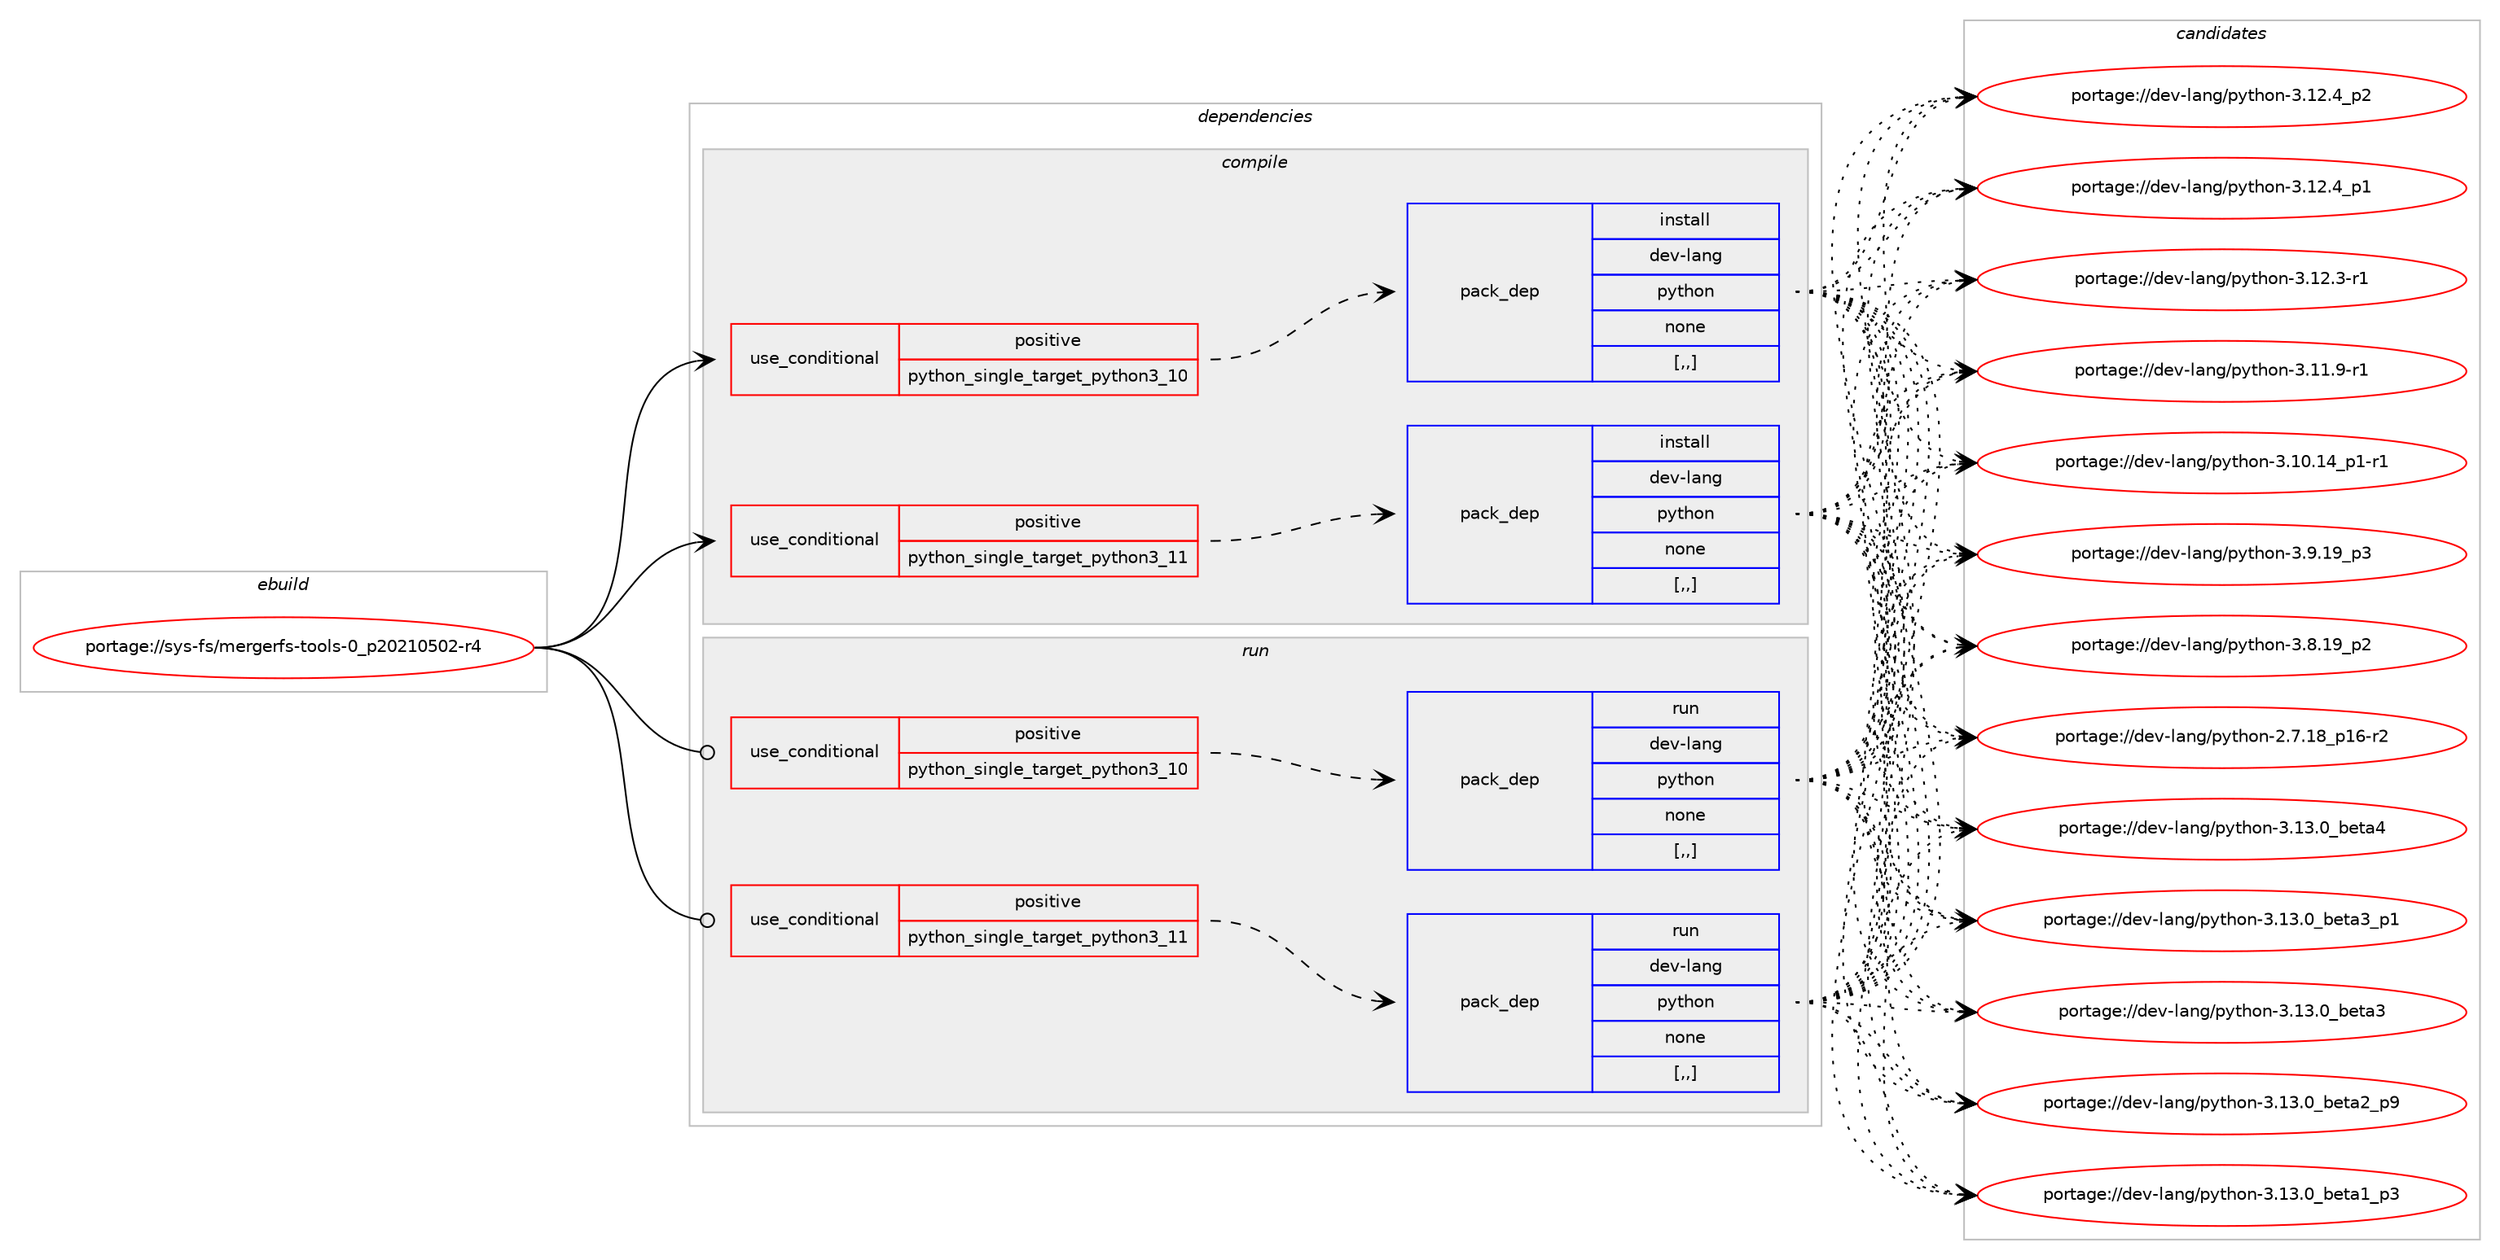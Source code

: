 digraph prolog {

# *************
# Graph options
# *************

newrank=true;
concentrate=true;
compound=true;
graph [rankdir=LR,fontname=Helvetica,fontsize=10,ranksep=1.5];#, ranksep=2.5, nodesep=0.2];
edge  [arrowhead=vee];
node  [fontname=Helvetica,fontsize=10];

# **********
# The ebuild
# **********

subgraph cluster_leftcol {
color=gray;
label=<<i>ebuild</i>>;
id [label="portage://sys-fs/mergerfs-tools-0_p20210502-r4", color=red, width=4, href="../sys-fs/mergerfs-tools-0_p20210502-r4.svg"];
}

# ****************
# The dependencies
# ****************

subgraph cluster_midcol {
color=gray;
label=<<i>dependencies</i>>;
subgraph cluster_compile {
fillcolor="#eeeeee";
style=filled;
label=<<i>compile</i>>;
subgraph cond116341 {
dependency436791 [label=<<TABLE BORDER="0" CELLBORDER="1" CELLSPACING="0" CELLPADDING="4"><TR><TD ROWSPAN="3" CELLPADDING="10">use_conditional</TD></TR><TR><TD>positive</TD></TR><TR><TD>python_single_target_python3_10</TD></TR></TABLE>>, shape=none, color=red];
subgraph pack317481 {
dependency436792 [label=<<TABLE BORDER="0" CELLBORDER="1" CELLSPACING="0" CELLPADDING="4" WIDTH="220"><TR><TD ROWSPAN="6" CELLPADDING="30">pack_dep</TD></TR><TR><TD WIDTH="110">install</TD></TR><TR><TD>dev-lang</TD></TR><TR><TD>python</TD></TR><TR><TD>none</TD></TR><TR><TD>[,,]</TD></TR></TABLE>>, shape=none, color=blue];
}
dependency436791:e -> dependency436792:w [weight=20,style="dashed",arrowhead="vee"];
}
id:e -> dependency436791:w [weight=20,style="solid",arrowhead="vee"];
subgraph cond116342 {
dependency436793 [label=<<TABLE BORDER="0" CELLBORDER="1" CELLSPACING="0" CELLPADDING="4"><TR><TD ROWSPAN="3" CELLPADDING="10">use_conditional</TD></TR><TR><TD>positive</TD></TR><TR><TD>python_single_target_python3_11</TD></TR></TABLE>>, shape=none, color=red];
subgraph pack317482 {
dependency436794 [label=<<TABLE BORDER="0" CELLBORDER="1" CELLSPACING="0" CELLPADDING="4" WIDTH="220"><TR><TD ROWSPAN="6" CELLPADDING="30">pack_dep</TD></TR><TR><TD WIDTH="110">install</TD></TR><TR><TD>dev-lang</TD></TR><TR><TD>python</TD></TR><TR><TD>none</TD></TR><TR><TD>[,,]</TD></TR></TABLE>>, shape=none, color=blue];
}
dependency436793:e -> dependency436794:w [weight=20,style="dashed",arrowhead="vee"];
}
id:e -> dependency436793:w [weight=20,style="solid",arrowhead="vee"];
}
subgraph cluster_compileandrun {
fillcolor="#eeeeee";
style=filled;
label=<<i>compile and run</i>>;
}
subgraph cluster_run {
fillcolor="#eeeeee";
style=filled;
label=<<i>run</i>>;
subgraph cond116343 {
dependency436795 [label=<<TABLE BORDER="0" CELLBORDER="1" CELLSPACING="0" CELLPADDING="4"><TR><TD ROWSPAN="3" CELLPADDING="10">use_conditional</TD></TR><TR><TD>positive</TD></TR><TR><TD>python_single_target_python3_10</TD></TR></TABLE>>, shape=none, color=red];
subgraph pack317483 {
dependency436796 [label=<<TABLE BORDER="0" CELLBORDER="1" CELLSPACING="0" CELLPADDING="4" WIDTH="220"><TR><TD ROWSPAN="6" CELLPADDING="30">pack_dep</TD></TR><TR><TD WIDTH="110">run</TD></TR><TR><TD>dev-lang</TD></TR><TR><TD>python</TD></TR><TR><TD>none</TD></TR><TR><TD>[,,]</TD></TR></TABLE>>, shape=none, color=blue];
}
dependency436795:e -> dependency436796:w [weight=20,style="dashed",arrowhead="vee"];
}
id:e -> dependency436795:w [weight=20,style="solid",arrowhead="odot"];
subgraph cond116344 {
dependency436797 [label=<<TABLE BORDER="0" CELLBORDER="1" CELLSPACING="0" CELLPADDING="4"><TR><TD ROWSPAN="3" CELLPADDING="10">use_conditional</TD></TR><TR><TD>positive</TD></TR><TR><TD>python_single_target_python3_11</TD></TR></TABLE>>, shape=none, color=red];
subgraph pack317484 {
dependency436798 [label=<<TABLE BORDER="0" CELLBORDER="1" CELLSPACING="0" CELLPADDING="4" WIDTH="220"><TR><TD ROWSPAN="6" CELLPADDING="30">pack_dep</TD></TR><TR><TD WIDTH="110">run</TD></TR><TR><TD>dev-lang</TD></TR><TR><TD>python</TD></TR><TR><TD>none</TD></TR><TR><TD>[,,]</TD></TR></TABLE>>, shape=none, color=blue];
}
dependency436797:e -> dependency436798:w [weight=20,style="dashed",arrowhead="vee"];
}
id:e -> dependency436797:w [weight=20,style="solid",arrowhead="odot"];
}
}

# **************
# The candidates
# **************

subgraph cluster_choices {
rank=same;
color=gray;
label=<<i>candidates</i>>;

subgraph choice317481 {
color=black;
nodesep=1;
choice1001011184510897110103471121211161041111104551464951464895981011169752 [label="portage://dev-lang/python-3.13.0_beta4", color=red, width=4,href="../dev-lang/python-3.13.0_beta4.svg"];
choice10010111845108971101034711212111610411111045514649514648959810111697519511249 [label="portage://dev-lang/python-3.13.0_beta3_p1", color=red, width=4,href="../dev-lang/python-3.13.0_beta3_p1.svg"];
choice1001011184510897110103471121211161041111104551464951464895981011169751 [label="portage://dev-lang/python-3.13.0_beta3", color=red, width=4,href="../dev-lang/python-3.13.0_beta3.svg"];
choice10010111845108971101034711212111610411111045514649514648959810111697509511257 [label="portage://dev-lang/python-3.13.0_beta2_p9", color=red, width=4,href="../dev-lang/python-3.13.0_beta2_p9.svg"];
choice10010111845108971101034711212111610411111045514649514648959810111697499511251 [label="portage://dev-lang/python-3.13.0_beta1_p3", color=red, width=4,href="../dev-lang/python-3.13.0_beta1_p3.svg"];
choice100101118451089711010347112121116104111110455146495046529511250 [label="portage://dev-lang/python-3.12.4_p2", color=red, width=4,href="../dev-lang/python-3.12.4_p2.svg"];
choice100101118451089711010347112121116104111110455146495046529511249 [label="portage://dev-lang/python-3.12.4_p1", color=red, width=4,href="../dev-lang/python-3.12.4_p1.svg"];
choice100101118451089711010347112121116104111110455146495046514511449 [label="portage://dev-lang/python-3.12.3-r1", color=red, width=4,href="../dev-lang/python-3.12.3-r1.svg"];
choice100101118451089711010347112121116104111110455146494946574511449 [label="portage://dev-lang/python-3.11.9-r1", color=red, width=4,href="../dev-lang/python-3.11.9-r1.svg"];
choice100101118451089711010347112121116104111110455146494846495295112494511449 [label="portage://dev-lang/python-3.10.14_p1-r1", color=red, width=4,href="../dev-lang/python-3.10.14_p1-r1.svg"];
choice100101118451089711010347112121116104111110455146574649579511251 [label="portage://dev-lang/python-3.9.19_p3", color=red, width=4,href="../dev-lang/python-3.9.19_p3.svg"];
choice100101118451089711010347112121116104111110455146564649579511250 [label="portage://dev-lang/python-3.8.19_p2", color=red, width=4,href="../dev-lang/python-3.8.19_p2.svg"];
choice100101118451089711010347112121116104111110455046554649569511249544511450 [label="portage://dev-lang/python-2.7.18_p16-r2", color=red, width=4,href="../dev-lang/python-2.7.18_p16-r2.svg"];
dependency436792:e -> choice1001011184510897110103471121211161041111104551464951464895981011169752:w [style=dotted,weight="100"];
dependency436792:e -> choice10010111845108971101034711212111610411111045514649514648959810111697519511249:w [style=dotted,weight="100"];
dependency436792:e -> choice1001011184510897110103471121211161041111104551464951464895981011169751:w [style=dotted,weight="100"];
dependency436792:e -> choice10010111845108971101034711212111610411111045514649514648959810111697509511257:w [style=dotted,weight="100"];
dependency436792:e -> choice10010111845108971101034711212111610411111045514649514648959810111697499511251:w [style=dotted,weight="100"];
dependency436792:e -> choice100101118451089711010347112121116104111110455146495046529511250:w [style=dotted,weight="100"];
dependency436792:e -> choice100101118451089711010347112121116104111110455146495046529511249:w [style=dotted,weight="100"];
dependency436792:e -> choice100101118451089711010347112121116104111110455146495046514511449:w [style=dotted,weight="100"];
dependency436792:e -> choice100101118451089711010347112121116104111110455146494946574511449:w [style=dotted,weight="100"];
dependency436792:e -> choice100101118451089711010347112121116104111110455146494846495295112494511449:w [style=dotted,weight="100"];
dependency436792:e -> choice100101118451089711010347112121116104111110455146574649579511251:w [style=dotted,weight="100"];
dependency436792:e -> choice100101118451089711010347112121116104111110455146564649579511250:w [style=dotted,weight="100"];
dependency436792:e -> choice100101118451089711010347112121116104111110455046554649569511249544511450:w [style=dotted,weight="100"];
}
subgraph choice317482 {
color=black;
nodesep=1;
choice1001011184510897110103471121211161041111104551464951464895981011169752 [label="portage://dev-lang/python-3.13.0_beta4", color=red, width=4,href="../dev-lang/python-3.13.0_beta4.svg"];
choice10010111845108971101034711212111610411111045514649514648959810111697519511249 [label="portage://dev-lang/python-3.13.0_beta3_p1", color=red, width=4,href="../dev-lang/python-3.13.0_beta3_p1.svg"];
choice1001011184510897110103471121211161041111104551464951464895981011169751 [label="portage://dev-lang/python-3.13.0_beta3", color=red, width=4,href="../dev-lang/python-3.13.0_beta3.svg"];
choice10010111845108971101034711212111610411111045514649514648959810111697509511257 [label="portage://dev-lang/python-3.13.0_beta2_p9", color=red, width=4,href="../dev-lang/python-3.13.0_beta2_p9.svg"];
choice10010111845108971101034711212111610411111045514649514648959810111697499511251 [label="portage://dev-lang/python-3.13.0_beta1_p3", color=red, width=4,href="../dev-lang/python-3.13.0_beta1_p3.svg"];
choice100101118451089711010347112121116104111110455146495046529511250 [label="portage://dev-lang/python-3.12.4_p2", color=red, width=4,href="../dev-lang/python-3.12.4_p2.svg"];
choice100101118451089711010347112121116104111110455146495046529511249 [label="portage://dev-lang/python-3.12.4_p1", color=red, width=4,href="../dev-lang/python-3.12.4_p1.svg"];
choice100101118451089711010347112121116104111110455146495046514511449 [label="portage://dev-lang/python-3.12.3-r1", color=red, width=4,href="../dev-lang/python-3.12.3-r1.svg"];
choice100101118451089711010347112121116104111110455146494946574511449 [label="portage://dev-lang/python-3.11.9-r1", color=red, width=4,href="../dev-lang/python-3.11.9-r1.svg"];
choice100101118451089711010347112121116104111110455146494846495295112494511449 [label="portage://dev-lang/python-3.10.14_p1-r1", color=red, width=4,href="../dev-lang/python-3.10.14_p1-r1.svg"];
choice100101118451089711010347112121116104111110455146574649579511251 [label="portage://dev-lang/python-3.9.19_p3", color=red, width=4,href="../dev-lang/python-3.9.19_p3.svg"];
choice100101118451089711010347112121116104111110455146564649579511250 [label="portage://dev-lang/python-3.8.19_p2", color=red, width=4,href="../dev-lang/python-3.8.19_p2.svg"];
choice100101118451089711010347112121116104111110455046554649569511249544511450 [label="portage://dev-lang/python-2.7.18_p16-r2", color=red, width=4,href="../dev-lang/python-2.7.18_p16-r2.svg"];
dependency436794:e -> choice1001011184510897110103471121211161041111104551464951464895981011169752:w [style=dotted,weight="100"];
dependency436794:e -> choice10010111845108971101034711212111610411111045514649514648959810111697519511249:w [style=dotted,weight="100"];
dependency436794:e -> choice1001011184510897110103471121211161041111104551464951464895981011169751:w [style=dotted,weight="100"];
dependency436794:e -> choice10010111845108971101034711212111610411111045514649514648959810111697509511257:w [style=dotted,weight="100"];
dependency436794:e -> choice10010111845108971101034711212111610411111045514649514648959810111697499511251:w [style=dotted,weight="100"];
dependency436794:e -> choice100101118451089711010347112121116104111110455146495046529511250:w [style=dotted,weight="100"];
dependency436794:e -> choice100101118451089711010347112121116104111110455146495046529511249:w [style=dotted,weight="100"];
dependency436794:e -> choice100101118451089711010347112121116104111110455146495046514511449:w [style=dotted,weight="100"];
dependency436794:e -> choice100101118451089711010347112121116104111110455146494946574511449:w [style=dotted,weight="100"];
dependency436794:e -> choice100101118451089711010347112121116104111110455146494846495295112494511449:w [style=dotted,weight="100"];
dependency436794:e -> choice100101118451089711010347112121116104111110455146574649579511251:w [style=dotted,weight="100"];
dependency436794:e -> choice100101118451089711010347112121116104111110455146564649579511250:w [style=dotted,weight="100"];
dependency436794:e -> choice100101118451089711010347112121116104111110455046554649569511249544511450:w [style=dotted,weight="100"];
}
subgraph choice317483 {
color=black;
nodesep=1;
choice1001011184510897110103471121211161041111104551464951464895981011169752 [label="portage://dev-lang/python-3.13.0_beta4", color=red, width=4,href="../dev-lang/python-3.13.0_beta4.svg"];
choice10010111845108971101034711212111610411111045514649514648959810111697519511249 [label="portage://dev-lang/python-3.13.0_beta3_p1", color=red, width=4,href="../dev-lang/python-3.13.0_beta3_p1.svg"];
choice1001011184510897110103471121211161041111104551464951464895981011169751 [label="portage://dev-lang/python-3.13.0_beta3", color=red, width=4,href="../dev-lang/python-3.13.0_beta3.svg"];
choice10010111845108971101034711212111610411111045514649514648959810111697509511257 [label="portage://dev-lang/python-3.13.0_beta2_p9", color=red, width=4,href="../dev-lang/python-3.13.0_beta2_p9.svg"];
choice10010111845108971101034711212111610411111045514649514648959810111697499511251 [label="portage://dev-lang/python-3.13.0_beta1_p3", color=red, width=4,href="../dev-lang/python-3.13.0_beta1_p3.svg"];
choice100101118451089711010347112121116104111110455146495046529511250 [label="portage://dev-lang/python-3.12.4_p2", color=red, width=4,href="../dev-lang/python-3.12.4_p2.svg"];
choice100101118451089711010347112121116104111110455146495046529511249 [label="portage://dev-lang/python-3.12.4_p1", color=red, width=4,href="../dev-lang/python-3.12.4_p1.svg"];
choice100101118451089711010347112121116104111110455146495046514511449 [label="portage://dev-lang/python-3.12.3-r1", color=red, width=4,href="../dev-lang/python-3.12.3-r1.svg"];
choice100101118451089711010347112121116104111110455146494946574511449 [label="portage://dev-lang/python-3.11.9-r1", color=red, width=4,href="../dev-lang/python-3.11.9-r1.svg"];
choice100101118451089711010347112121116104111110455146494846495295112494511449 [label="portage://dev-lang/python-3.10.14_p1-r1", color=red, width=4,href="../dev-lang/python-3.10.14_p1-r1.svg"];
choice100101118451089711010347112121116104111110455146574649579511251 [label="portage://dev-lang/python-3.9.19_p3", color=red, width=4,href="../dev-lang/python-3.9.19_p3.svg"];
choice100101118451089711010347112121116104111110455146564649579511250 [label="portage://dev-lang/python-3.8.19_p2", color=red, width=4,href="../dev-lang/python-3.8.19_p2.svg"];
choice100101118451089711010347112121116104111110455046554649569511249544511450 [label="portage://dev-lang/python-2.7.18_p16-r2", color=red, width=4,href="../dev-lang/python-2.7.18_p16-r2.svg"];
dependency436796:e -> choice1001011184510897110103471121211161041111104551464951464895981011169752:w [style=dotted,weight="100"];
dependency436796:e -> choice10010111845108971101034711212111610411111045514649514648959810111697519511249:w [style=dotted,weight="100"];
dependency436796:e -> choice1001011184510897110103471121211161041111104551464951464895981011169751:w [style=dotted,weight="100"];
dependency436796:e -> choice10010111845108971101034711212111610411111045514649514648959810111697509511257:w [style=dotted,weight="100"];
dependency436796:e -> choice10010111845108971101034711212111610411111045514649514648959810111697499511251:w [style=dotted,weight="100"];
dependency436796:e -> choice100101118451089711010347112121116104111110455146495046529511250:w [style=dotted,weight="100"];
dependency436796:e -> choice100101118451089711010347112121116104111110455146495046529511249:w [style=dotted,weight="100"];
dependency436796:e -> choice100101118451089711010347112121116104111110455146495046514511449:w [style=dotted,weight="100"];
dependency436796:e -> choice100101118451089711010347112121116104111110455146494946574511449:w [style=dotted,weight="100"];
dependency436796:e -> choice100101118451089711010347112121116104111110455146494846495295112494511449:w [style=dotted,weight="100"];
dependency436796:e -> choice100101118451089711010347112121116104111110455146574649579511251:w [style=dotted,weight="100"];
dependency436796:e -> choice100101118451089711010347112121116104111110455146564649579511250:w [style=dotted,weight="100"];
dependency436796:e -> choice100101118451089711010347112121116104111110455046554649569511249544511450:w [style=dotted,weight="100"];
}
subgraph choice317484 {
color=black;
nodesep=1;
choice1001011184510897110103471121211161041111104551464951464895981011169752 [label="portage://dev-lang/python-3.13.0_beta4", color=red, width=4,href="../dev-lang/python-3.13.0_beta4.svg"];
choice10010111845108971101034711212111610411111045514649514648959810111697519511249 [label="portage://dev-lang/python-3.13.0_beta3_p1", color=red, width=4,href="../dev-lang/python-3.13.0_beta3_p1.svg"];
choice1001011184510897110103471121211161041111104551464951464895981011169751 [label="portage://dev-lang/python-3.13.0_beta3", color=red, width=4,href="../dev-lang/python-3.13.0_beta3.svg"];
choice10010111845108971101034711212111610411111045514649514648959810111697509511257 [label="portage://dev-lang/python-3.13.0_beta2_p9", color=red, width=4,href="../dev-lang/python-3.13.0_beta2_p9.svg"];
choice10010111845108971101034711212111610411111045514649514648959810111697499511251 [label="portage://dev-lang/python-3.13.0_beta1_p3", color=red, width=4,href="../dev-lang/python-3.13.0_beta1_p3.svg"];
choice100101118451089711010347112121116104111110455146495046529511250 [label="portage://dev-lang/python-3.12.4_p2", color=red, width=4,href="../dev-lang/python-3.12.4_p2.svg"];
choice100101118451089711010347112121116104111110455146495046529511249 [label="portage://dev-lang/python-3.12.4_p1", color=red, width=4,href="../dev-lang/python-3.12.4_p1.svg"];
choice100101118451089711010347112121116104111110455146495046514511449 [label="portage://dev-lang/python-3.12.3-r1", color=red, width=4,href="../dev-lang/python-3.12.3-r1.svg"];
choice100101118451089711010347112121116104111110455146494946574511449 [label="portage://dev-lang/python-3.11.9-r1", color=red, width=4,href="../dev-lang/python-3.11.9-r1.svg"];
choice100101118451089711010347112121116104111110455146494846495295112494511449 [label="portage://dev-lang/python-3.10.14_p1-r1", color=red, width=4,href="../dev-lang/python-3.10.14_p1-r1.svg"];
choice100101118451089711010347112121116104111110455146574649579511251 [label="portage://dev-lang/python-3.9.19_p3", color=red, width=4,href="../dev-lang/python-3.9.19_p3.svg"];
choice100101118451089711010347112121116104111110455146564649579511250 [label="portage://dev-lang/python-3.8.19_p2", color=red, width=4,href="../dev-lang/python-3.8.19_p2.svg"];
choice100101118451089711010347112121116104111110455046554649569511249544511450 [label="portage://dev-lang/python-2.7.18_p16-r2", color=red, width=4,href="../dev-lang/python-2.7.18_p16-r2.svg"];
dependency436798:e -> choice1001011184510897110103471121211161041111104551464951464895981011169752:w [style=dotted,weight="100"];
dependency436798:e -> choice10010111845108971101034711212111610411111045514649514648959810111697519511249:w [style=dotted,weight="100"];
dependency436798:e -> choice1001011184510897110103471121211161041111104551464951464895981011169751:w [style=dotted,weight="100"];
dependency436798:e -> choice10010111845108971101034711212111610411111045514649514648959810111697509511257:w [style=dotted,weight="100"];
dependency436798:e -> choice10010111845108971101034711212111610411111045514649514648959810111697499511251:w [style=dotted,weight="100"];
dependency436798:e -> choice100101118451089711010347112121116104111110455146495046529511250:w [style=dotted,weight="100"];
dependency436798:e -> choice100101118451089711010347112121116104111110455146495046529511249:w [style=dotted,weight="100"];
dependency436798:e -> choice100101118451089711010347112121116104111110455146495046514511449:w [style=dotted,weight="100"];
dependency436798:e -> choice100101118451089711010347112121116104111110455146494946574511449:w [style=dotted,weight="100"];
dependency436798:e -> choice100101118451089711010347112121116104111110455146494846495295112494511449:w [style=dotted,weight="100"];
dependency436798:e -> choice100101118451089711010347112121116104111110455146574649579511251:w [style=dotted,weight="100"];
dependency436798:e -> choice100101118451089711010347112121116104111110455146564649579511250:w [style=dotted,weight="100"];
dependency436798:e -> choice100101118451089711010347112121116104111110455046554649569511249544511450:w [style=dotted,weight="100"];
}
}

}
